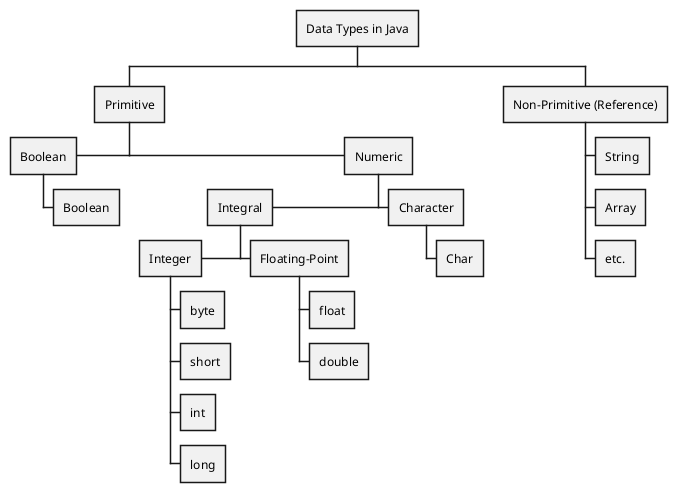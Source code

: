 @startwbs
* Data Types in Java
** Primitive
*** Numeric
****< Integral
*****< Integer
****** byte
****** short
****** int
****** long
***** Floating-Point
****** float
****** double
**** Character
***** Char
***< Boolean
**** Boolean
** Non-Primitive (Reference)
*** String
*** Array
*** etc.
@endwbs